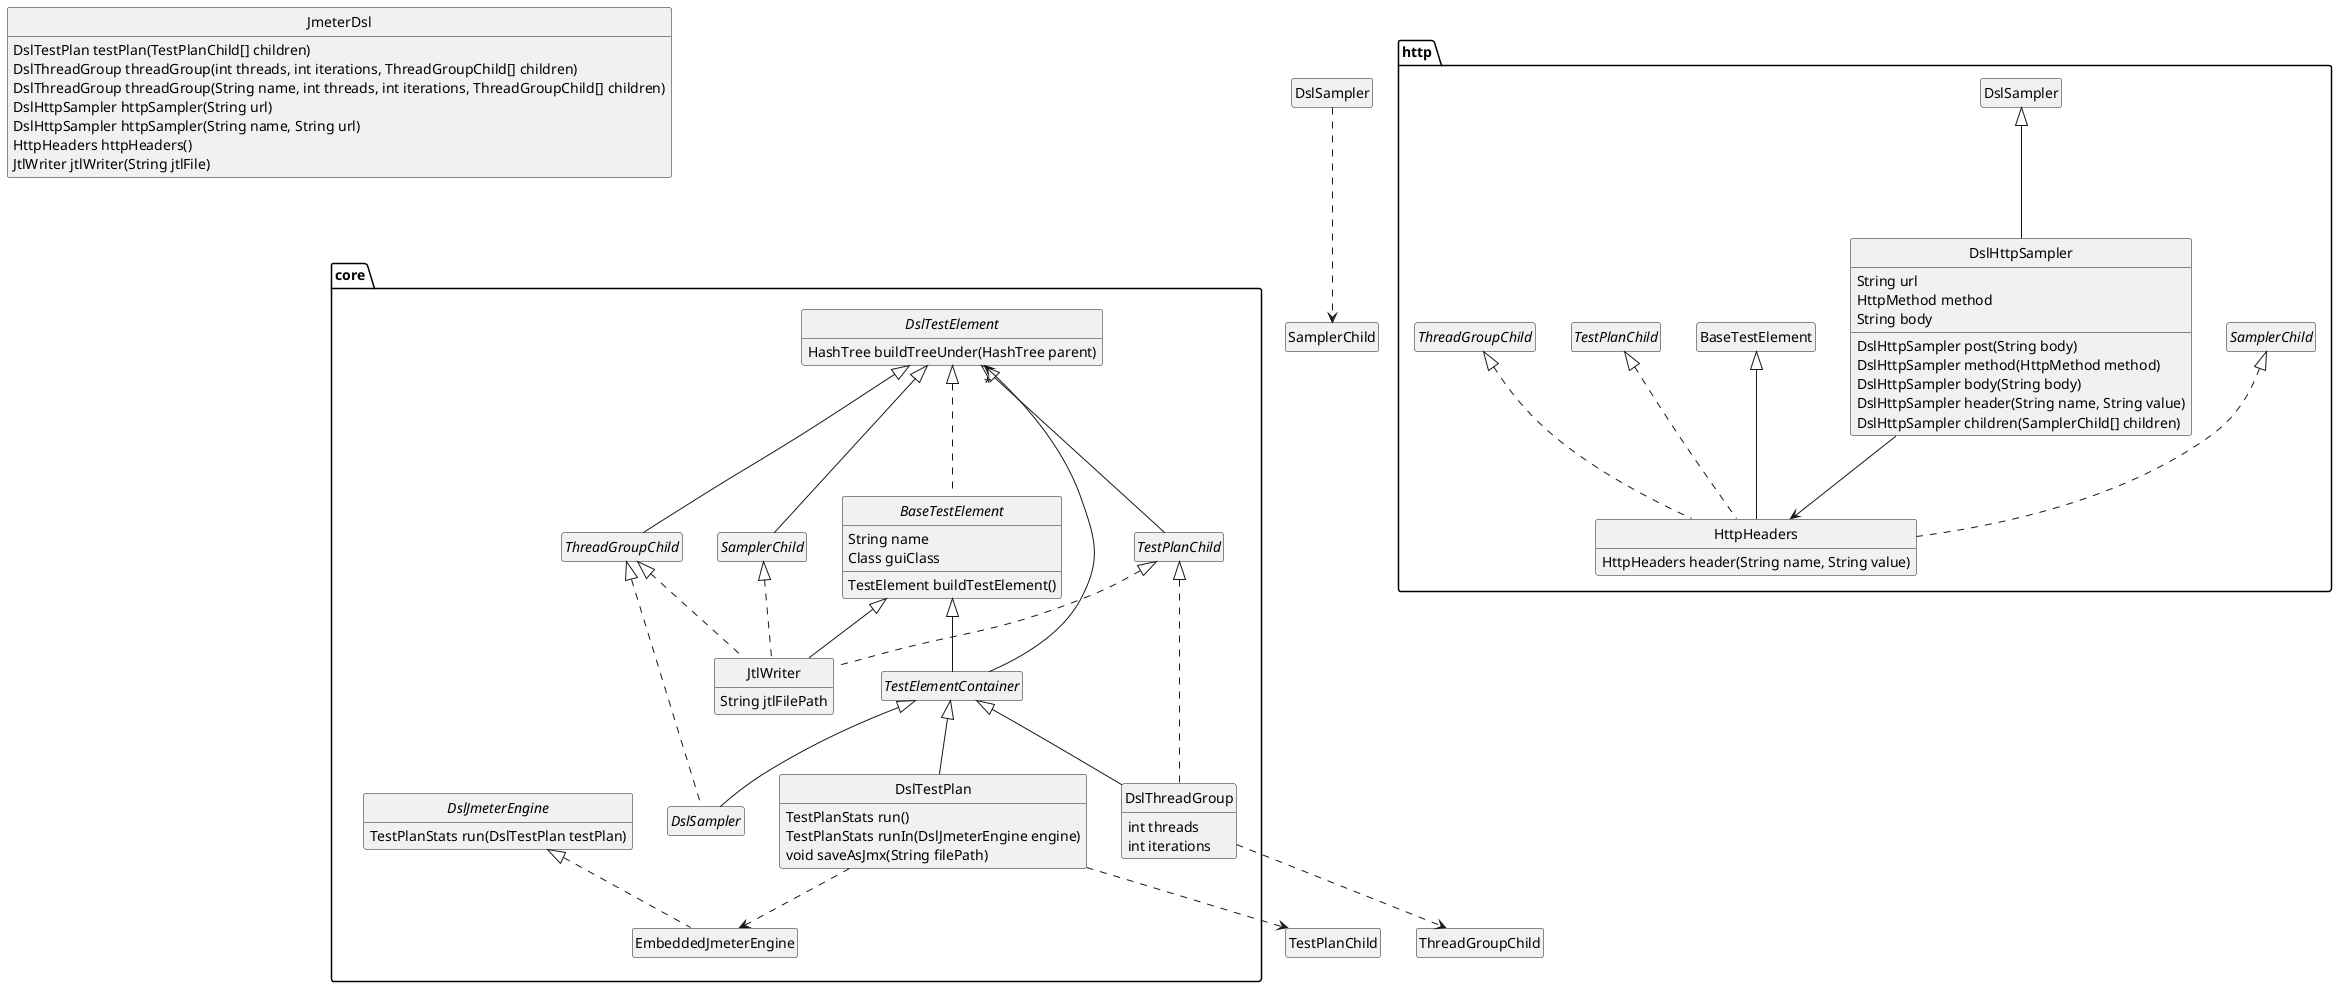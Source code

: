 @startuml

skinparam monochrome true
hide empty members
hide circle

class JmeterDsl {
  DslTestPlan testPlan(TestPlanChild[] children)
  DslThreadGroup threadGroup(int threads, int iterations, ThreadGroupChild[] children)
  DslThreadGroup threadGroup(String name, int threads, int iterations, ThreadGroupChild[] children)
  DslHttpSampler httpSampler(String url)
  DslHttpSampler httpSampler(String name, String url)
  HttpHeaders httpHeaders()
  JtlWriter jtlWriter(String jtlFile)
}

package core {

  interface DslTestElement {
    HashTree buildTreeUnder(HashTree parent)
  }

  abstract class BaseTestElement implements DslTestElement {
    String name
    Class guiClass
    TestElement buildTestElement()
  }

  abstract class TestElementContainer extends BaseTestElement {
  }

  class DslTestPlan extends TestElementContainer {
    TestPlanStats run()
    TestPlanStats runIn(DslJmeterEngine engine)
    void saveAsJmx(String filePath)
  }

  interface TestPlanChild extends DslTestElement {
  }

  interface DslJmeterEngine {
    TestPlanStats run(DslTestPlan testPlan)
  }

  class EmbeddedJmeterEngine implements DslJmeterEngine {
  }

  class DslThreadGroup extends TestElementContainer implements TestPlanChild {
    int threads
    int iterations
  }

  interface ThreadGroupChild extends DslTestElement {
  }

  abstract class DslSampler extends TestElementContainer implements ThreadGroupChild {
  }

  interface SamplerChild extends DslTestElement {
  }

  class JtlWriter extends BaseTestElement implements TestPlanChild, ThreadGroupChild, SamplerChild {
    String jtlFilePath
  }

}

package http {

  class DslHttpSampler extends DslSampler {
    String url
    HttpMethod method
    String body
    DslHttpSampler post(String body)
    DslHttpSampler method(HttpMethod method)
    DslHttpSampler body(String body)
    DslHttpSampler header(String name, String value)
    DslHttpSampler children(SamplerChild[] children)
  }

  class HttpHeaders extends BaseTestElement implements TestPlanChild, ThreadGroupChild, SamplerChild {
    HttpHeaders header(String name, String value)
  }

}

JmeterDsl -[hidden]- core
TestElementContainer -up-> "*" DslTestElement
DslTestPlan ..> TestPlanChild
DslThreadGroup ..> ThreadGroupChild
DslTestPlan ..> EmbeddedJmeterEngine
DslSampler ..> SamplerChild
DslHttpSampler --> HttpHeaders

@enduml